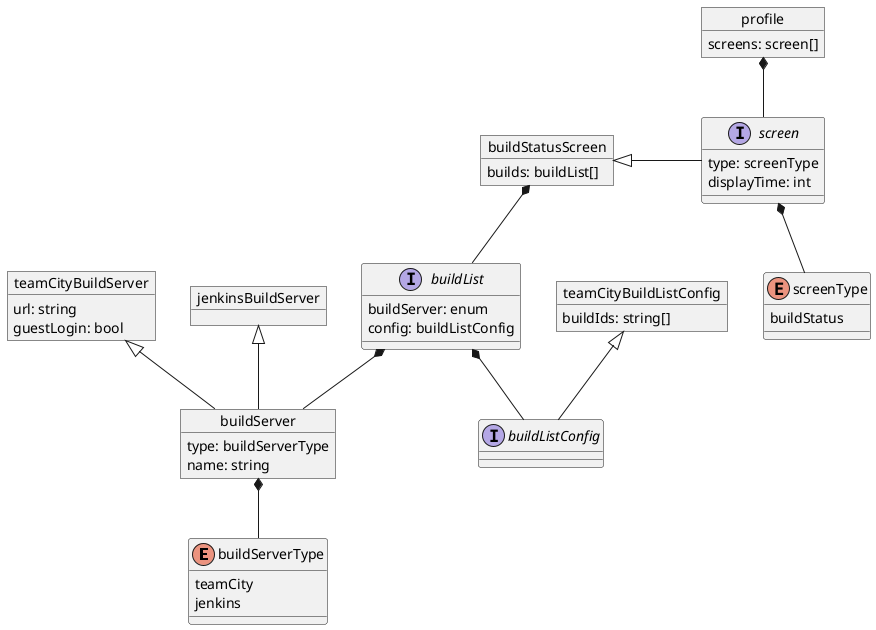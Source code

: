﻿@startuml
enum buildServerType {
    teamCity
    jenkins
}
object buildServer {
    type: buildServerType
    name: string
}
buildServer *-- buildServerType
object teamCityBuildServer {
    url: string
    guestLogin: bool
}
teamCityBuildServer <|-- buildServer
object jenkinsBuildServer
jenkinsBuildServer <|-- buildServer

interface buildListConfig

interface buildList {
    buildServer: enum
    config: buildListConfig
}
buildList *-- buildListConfig
buildList *-- buildServer

object teamCityBuildListConfig {
    buildIds: string[]
}
teamCityBuildListConfig <|-- buildListConfig

enum screenType {
    buildStatus
}

interface screen {
    type: screenType
    displayTime: int
}
screen *-- screenType
object buildStatusScreen {
    builds: buildList[]
}
buildStatusScreen *-- buildList
buildStatusScreen <|- screen
object profile {
    screens: screen[]
}
profile *-- screen
@enduml